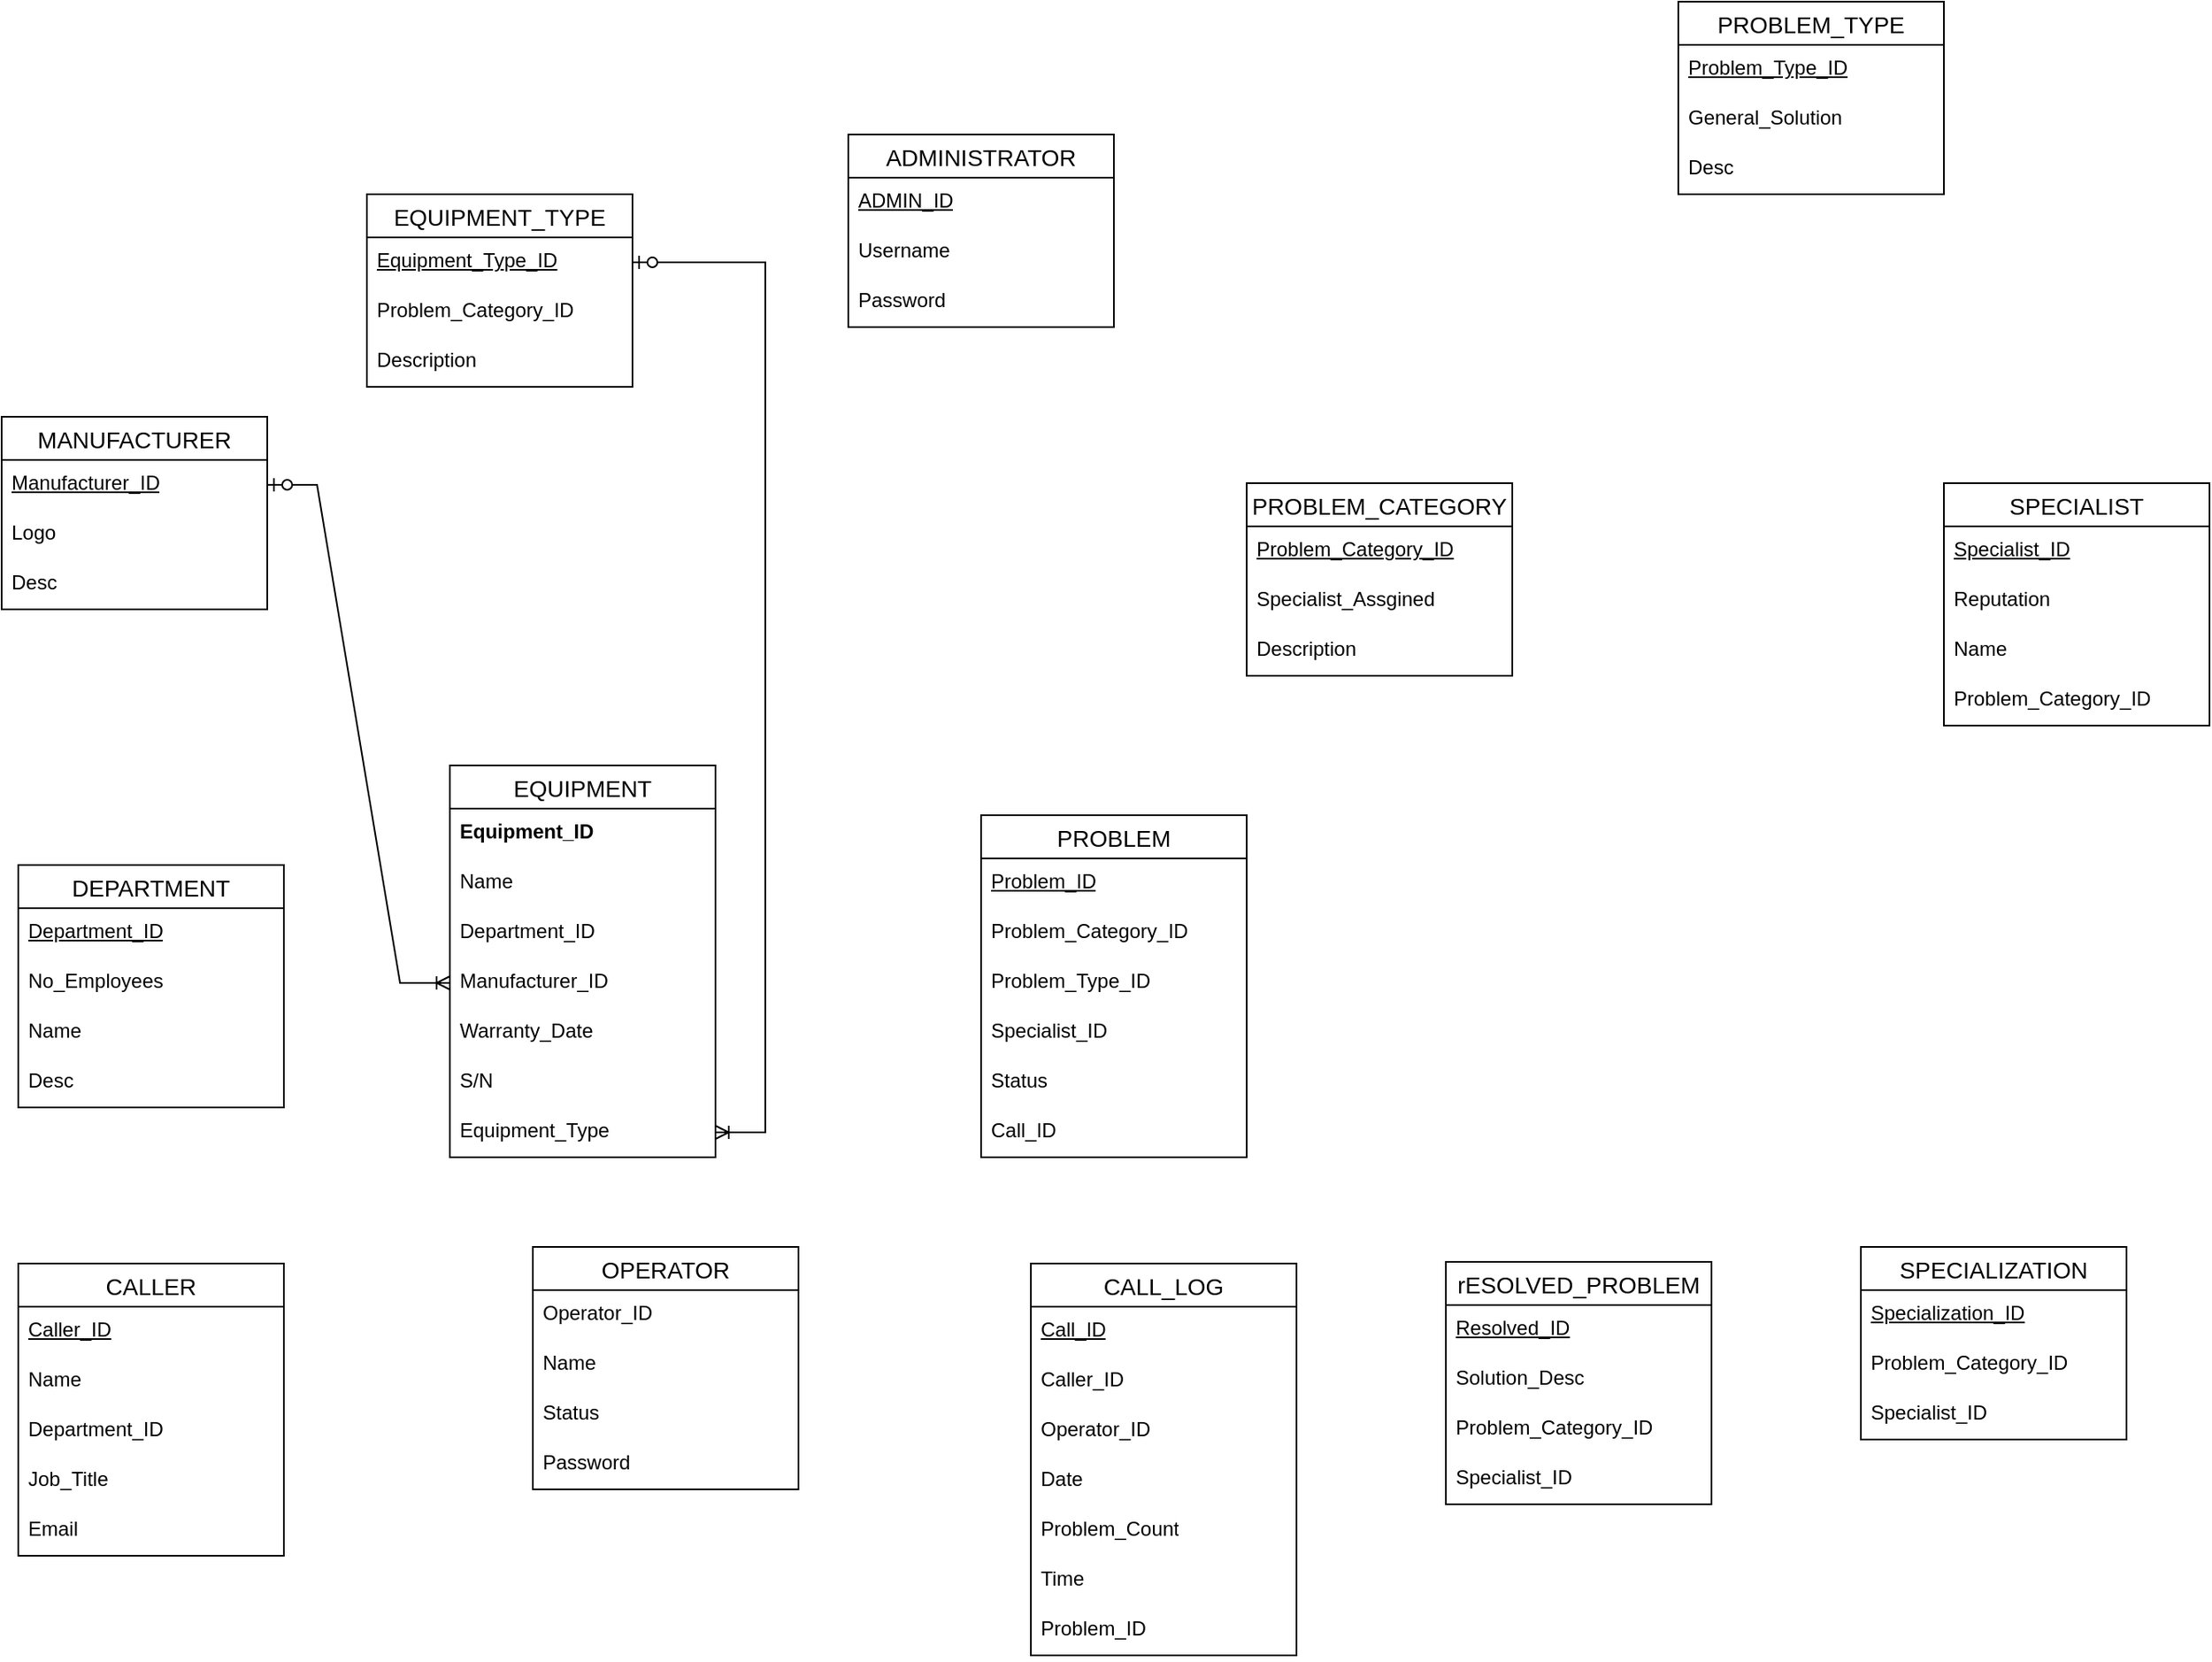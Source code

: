 <mxfile version="24.7.17">
  <diagram name="Página-1" id="eaFonjxyFe2pJm9TnOXS">
    <mxGraphModel dx="2232" dy="1990" grid="1" gridSize="10" guides="1" tooltips="1" connect="1" arrows="1" fold="1" page="1" pageScale="1" pageWidth="827" pageHeight="1169" math="0" shadow="0">
      <root>
        <mxCell id="0" />
        <mxCell id="1" parent="0" />
        <mxCell id="_DYD9YLgu9SxtCkh1yiV-3" value="PROBLEM_CATEGORY" style="swimlane;fontStyle=0;childLayout=stackLayout;horizontal=1;startSize=26;horizontalStack=0;resizeParent=1;resizeParentMax=0;resizeLast=0;collapsible=1;marginBottom=0;align=center;fontSize=14;" vertex="1" parent="1">
          <mxGeometry x="530" y="-30" width="160" height="116" as="geometry" />
        </mxCell>
        <mxCell id="_DYD9YLgu9SxtCkh1yiV-4" value="&lt;u&gt;Problem_Category_ID&lt;/u&gt;" style="text;strokeColor=none;fillColor=none;spacingLeft=4;spacingRight=4;overflow=hidden;rotatable=0;points=[[0,0.5],[1,0.5]];portConstraint=eastwest;fontSize=12;whiteSpace=wrap;html=1;" vertex="1" parent="_DYD9YLgu9SxtCkh1yiV-3">
          <mxGeometry y="26" width="160" height="30" as="geometry" />
        </mxCell>
        <mxCell id="_DYD9YLgu9SxtCkh1yiV-5" value="Specialist_Assgined" style="text;strokeColor=none;fillColor=none;spacingLeft=4;spacingRight=4;overflow=hidden;rotatable=0;points=[[0,0.5],[1,0.5]];portConstraint=eastwest;fontSize=12;whiteSpace=wrap;html=1;" vertex="1" parent="_DYD9YLgu9SxtCkh1yiV-3">
          <mxGeometry y="56" width="160" height="30" as="geometry" />
        </mxCell>
        <mxCell id="_DYD9YLgu9SxtCkh1yiV-6" value="Description" style="text;strokeColor=none;fillColor=none;spacingLeft=4;spacingRight=4;overflow=hidden;rotatable=0;points=[[0,0.5],[1,0.5]];portConstraint=eastwest;fontSize=12;whiteSpace=wrap;html=1;" vertex="1" parent="_DYD9YLgu9SxtCkh1yiV-3">
          <mxGeometry y="86" width="160" height="30" as="geometry" />
        </mxCell>
        <mxCell id="_DYD9YLgu9SxtCkh1yiV-7" value="EQUIPMENT_TYPE" style="swimlane;fontStyle=0;childLayout=stackLayout;horizontal=1;startSize=26;horizontalStack=0;resizeParent=1;resizeParentMax=0;resizeLast=0;collapsible=1;marginBottom=0;align=center;fontSize=14;" vertex="1" parent="1">
          <mxGeometry y="-204" width="160" height="116" as="geometry" />
        </mxCell>
        <mxCell id="_DYD9YLgu9SxtCkh1yiV-8" value="&lt;u&gt;Equipment_Type_ID&lt;/u&gt;" style="text;strokeColor=none;fillColor=none;spacingLeft=4;spacingRight=4;overflow=hidden;rotatable=0;points=[[0,0.5],[1,0.5]];portConstraint=eastwest;fontSize=12;whiteSpace=wrap;html=1;" vertex="1" parent="_DYD9YLgu9SxtCkh1yiV-7">
          <mxGeometry y="26" width="160" height="30" as="geometry" />
        </mxCell>
        <mxCell id="_DYD9YLgu9SxtCkh1yiV-9" value="Problem_Category_ID" style="text;strokeColor=none;fillColor=none;spacingLeft=4;spacingRight=4;overflow=hidden;rotatable=0;points=[[0,0.5],[1,0.5]];portConstraint=eastwest;fontSize=12;whiteSpace=wrap;html=1;" vertex="1" parent="_DYD9YLgu9SxtCkh1yiV-7">
          <mxGeometry y="56" width="160" height="30" as="geometry" />
        </mxCell>
        <mxCell id="_DYD9YLgu9SxtCkh1yiV-10" value="Description" style="text;strokeColor=none;fillColor=none;spacingLeft=4;spacingRight=4;overflow=hidden;rotatable=0;points=[[0,0.5],[1,0.5]];portConstraint=eastwest;fontSize=12;whiteSpace=wrap;html=1;" vertex="1" parent="_DYD9YLgu9SxtCkh1yiV-7">
          <mxGeometry y="86" width="160" height="30" as="geometry" />
        </mxCell>
        <mxCell id="_DYD9YLgu9SxtCkh1yiV-11" value="MANUFACTURER" style="swimlane;fontStyle=0;childLayout=stackLayout;horizontal=1;startSize=26;horizontalStack=0;resizeParent=1;resizeParentMax=0;resizeLast=0;collapsible=1;marginBottom=0;align=center;fontSize=14;" vertex="1" parent="1">
          <mxGeometry x="-220" y="-70" width="160" height="116" as="geometry" />
        </mxCell>
        <mxCell id="_DYD9YLgu9SxtCkh1yiV-12" value="&lt;u&gt;Manufacturer_ID&lt;/u&gt;" style="text;strokeColor=none;fillColor=none;spacingLeft=4;spacingRight=4;overflow=hidden;rotatable=0;points=[[0,0.5],[1,0.5]];portConstraint=eastwest;fontSize=12;whiteSpace=wrap;html=1;fontStyle=0" vertex="1" parent="_DYD9YLgu9SxtCkh1yiV-11">
          <mxGeometry y="26" width="160" height="30" as="geometry" />
        </mxCell>
        <mxCell id="_DYD9YLgu9SxtCkh1yiV-13" value="Logo" style="text;strokeColor=none;fillColor=none;spacingLeft=4;spacingRight=4;overflow=hidden;rotatable=0;points=[[0,0.5],[1,0.5]];portConstraint=eastwest;fontSize=12;whiteSpace=wrap;html=1;" vertex="1" parent="_DYD9YLgu9SxtCkh1yiV-11">
          <mxGeometry y="56" width="160" height="30" as="geometry" />
        </mxCell>
        <mxCell id="_DYD9YLgu9SxtCkh1yiV-14" value="Desc" style="text;strokeColor=none;fillColor=none;spacingLeft=4;spacingRight=4;overflow=hidden;rotatable=0;points=[[0,0.5],[1,0.5]];portConstraint=eastwest;fontSize=12;whiteSpace=wrap;html=1;" vertex="1" parent="_DYD9YLgu9SxtCkh1yiV-11">
          <mxGeometry y="86" width="160" height="30" as="geometry" />
        </mxCell>
        <mxCell id="_DYD9YLgu9SxtCkh1yiV-16" value="ADMINISTRATOR" style="swimlane;fontStyle=0;childLayout=stackLayout;horizontal=1;startSize=26;horizontalStack=0;resizeParent=1;resizeParentMax=0;resizeLast=0;collapsible=1;marginBottom=0;align=center;fontSize=14;" vertex="1" parent="1">
          <mxGeometry x="290" y="-240" width="160" height="116" as="geometry" />
        </mxCell>
        <mxCell id="_DYD9YLgu9SxtCkh1yiV-17" value="&lt;u&gt;ADMIN_ID&lt;/u&gt;" style="text;strokeColor=none;fillColor=none;spacingLeft=4;spacingRight=4;overflow=hidden;rotatable=0;points=[[0,0.5],[1,0.5]];portConstraint=eastwest;fontSize=12;whiteSpace=wrap;html=1;" vertex="1" parent="_DYD9YLgu9SxtCkh1yiV-16">
          <mxGeometry y="26" width="160" height="30" as="geometry" />
        </mxCell>
        <mxCell id="_DYD9YLgu9SxtCkh1yiV-18" value="Username" style="text;strokeColor=none;fillColor=none;spacingLeft=4;spacingRight=4;overflow=hidden;rotatable=0;points=[[0,0.5],[1,0.5]];portConstraint=eastwest;fontSize=12;whiteSpace=wrap;html=1;" vertex="1" parent="_DYD9YLgu9SxtCkh1yiV-16">
          <mxGeometry y="56" width="160" height="30" as="geometry" />
        </mxCell>
        <mxCell id="_DYD9YLgu9SxtCkh1yiV-19" value="Password" style="text;strokeColor=none;fillColor=none;spacingLeft=4;spacingRight=4;overflow=hidden;rotatable=0;points=[[0,0.5],[1,0.5]];portConstraint=eastwest;fontSize=12;whiteSpace=wrap;html=1;" vertex="1" parent="_DYD9YLgu9SxtCkh1yiV-16">
          <mxGeometry y="86" width="160" height="30" as="geometry" />
        </mxCell>
        <mxCell id="_DYD9YLgu9SxtCkh1yiV-20" value="DEPARTMENT" style="swimlane;fontStyle=0;childLayout=stackLayout;horizontal=1;startSize=26;horizontalStack=0;resizeParent=1;resizeParentMax=0;resizeLast=0;collapsible=1;marginBottom=0;align=center;fontSize=14;" vertex="1" parent="1">
          <mxGeometry x="-210" y="200" width="160" height="146" as="geometry" />
        </mxCell>
        <mxCell id="_DYD9YLgu9SxtCkh1yiV-21" value="&lt;u&gt;Department_ID&lt;/u&gt;" style="text;strokeColor=none;fillColor=none;spacingLeft=4;spacingRight=4;overflow=hidden;rotatable=0;points=[[0,0.5],[1,0.5]];portConstraint=eastwest;fontSize=12;whiteSpace=wrap;html=1;" vertex="1" parent="_DYD9YLgu9SxtCkh1yiV-20">
          <mxGeometry y="26" width="160" height="30" as="geometry" />
        </mxCell>
        <mxCell id="_DYD9YLgu9SxtCkh1yiV-22" value="No_Employees" style="text;strokeColor=none;fillColor=none;spacingLeft=4;spacingRight=4;overflow=hidden;rotatable=0;points=[[0,0.5],[1,0.5]];portConstraint=eastwest;fontSize=12;whiteSpace=wrap;html=1;" vertex="1" parent="_DYD9YLgu9SxtCkh1yiV-20">
          <mxGeometry y="56" width="160" height="30" as="geometry" />
        </mxCell>
        <mxCell id="_DYD9YLgu9SxtCkh1yiV-68" value="Name" style="text;strokeColor=none;fillColor=none;spacingLeft=4;spacingRight=4;overflow=hidden;rotatable=0;points=[[0,0.5],[1,0.5]];portConstraint=eastwest;fontSize=12;whiteSpace=wrap;html=1;" vertex="1" parent="_DYD9YLgu9SxtCkh1yiV-20">
          <mxGeometry y="86" width="160" height="30" as="geometry" />
        </mxCell>
        <mxCell id="_DYD9YLgu9SxtCkh1yiV-23" value="Desc" style="text;strokeColor=none;fillColor=none;spacingLeft=4;spacingRight=4;overflow=hidden;rotatable=0;points=[[0,0.5],[1,0.5]];portConstraint=eastwest;fontSize=12;whiteSpace=wrap;html=1;" vertex="1" parent="_DYD9YLgu9SxtCkh1yiV-20">
          <mxGeometry y="116" width="160" height="30" as="geometry" />
        </mxCell>
        <mxCell id="_DYD9YLgu9SxtCkh1yiV-24" value="CALLER" style="swimlane;fontStyle=0;childLayout=stackLayout;horizontal=1;startSize=26;horizontalStack=0;resizeParent=1;resizeParentMax=0;resizeLast=0;collapsible=1;marginBottom=0;align=center;fontSize=14;" vertex="1" parent="1">
          <mxGeometry x="-210" y="440" width="160" height="176" as="geometry" />
        </mxCell>
        <mxCell id="_DYD9YLgu9SxtCkh1yiV-25" value="&lt;u&gt;Caller_ID&lt;/u&gt;" style="text;strokeColor=none;fillColor=none;spacingLeft=4;spacingRight=4;overflow=hidden;rotatable=0;points=[[0,0.5],[1,0.5]];portConstraint=eastwest;fontSize=12;whiteSpace=wrap;html=1;" vertex="1" parent="_DYD9YLgu9SxtCkh1yiV-24">
          <mxGeometry y="26" width="160" height="30" as="geometry" />
        </mxCell>
        <mxCell id="_DYD9YLgu9SxtCkh1yiV-26" value="Name" style="text;strokeColor=none;fillColor=none;spacingLeft=4;spacingRight=4;overflow=hidden;rotatable=0;points=[[0,0.5],[1,0.5]];portConstraint=eastwest;fontSize=12;whiteSpace=wrap;html=1;" vertex="1" parent="_DYD9YLgu9SxtCkh1yiV-24">
          <mxGeometry y="56" width="160" height="30" as="geometry" />
        </mxCell>
        <mxCell id="_DYD9YLgu9SxtCkh1yiV-66" value="Department_ID" style="text;strokeColor=none;fillColor=none;spacingLeft=4;spacingRight=4;overflow=hidden;rotatable=0;points=[[0,0.5],[1,0.5]];portConstraint=eastwest;fontSize=12;whiteSpace=wrap;html=1;" vertex="1" parent="_DYD9YLgu9SxtCkh1yiV-24">
          <mxGeometry y="86" width="160" height="30" as="geometry" />
        </mxCell>
        <mxCell id="_DYD9YLgu9SxtCkh1yiV-27" value="Job_Title" style="text;strokeColor=none;fillColor=none;spacingLeft=4;spacingRight=4;overflow=hidden;rotatable=0;points=[[0,0.5],[1,0.5]];portConstraint=eastwest;fontSize=12;whiteSpace=wrap;html=1;" vertex="1" parent="_DYD9YLgu9SxtCkh1yiV-24">
          <mxGeometry y="116" width="160" height="30" as="geometry" />
        </mxCell>
        <mxCell id="_DYD9YLgu9SxtCkh1yiV-67" value="Email" style="text;strokeColor=none;fillColor=none;spacingLeft=4;spacingRight=4;overflow=hidden;rotatable=0;points=[[0,0.5],[1,0.5]];portConstraint=eastwest;fontSize=12;whiteSpace=wrap;html=1;" vertex="1" parent="_DYD9YLgu9SxtCkh1yiV-24">
          <mxGeometry y="146" width="160" height="30" as="geometry" />
        </mxCell>
        <mxCell id="_DYD9YLgu9SxtCkh1yiV-28" value="OPERATOR" style="swimlane;fontStyle=0;childLayout=stackLayout;horizontal=1;startSize=26;horizontalStack=0;resizeParent=1;resizeParentMax=0;resizeLast=0;collapsible=1;marginBottom=0;align=center;fontSize=14;" vertex="1" parent="1">
          <mxGeometry x="100" y="430" width="160" height="146" as="geometry" />
        </mxCell>
        <mxCell id="_DYD9YLgu9SxtCkh1yiV-29" value="Operator_ID" style="text;strokeColor=none;fillColor=none;spacingLeft=4;spacingRight=4;overflow=hidden;rotatable=0;points=[[0,0.5],[1,0.5]];portConstraint=eastwest;fontSize=12;whiteSpace=wrap;html=1;" vertex="1" parent="_DYD9YLgu9SxtCkh1yiV-28">
          <mxGeometry y="26" width="160" height="30" as="geometry" />
        </mxCell>
        <mxCell id="_DYD9YLgu9SxtCkh1yiV-30" value="Name" style="text;strokeColor=none;fillColor=none;spacingLeft=4;spacingRight=4;overflow=hidden;rotatable=0;points=[[0,0.5],[1,0.5]];portConstraint=eastwest;fontSize=12;whiteSpace=wrap;html=1;" vertex="1" parent="_DYD9YLgu9SxtCkh1yiV-28">
          <mxGeometry y="56" width="160" height="30" as="geometry" />
        </mxCell>
        <mxCell id="_DYD9YLgu9SxtCkh1yiV-65" value="Status" style="text;strokeColor=none;fillColor=none;spacingLeft=4;spacingRight=4;overflow=hidden;rotatable=0;points=[[0,0.5],[1,0.5]];portConstraint=eastwest;fontSize=12;whiteSpace=wrap;html=1;" vertex="1" parent="_DYD9YLgu9SxtCkh1yiV-28">
          <mxGeometry y="86" width="160" height="30" as="geometry" />
        </mxCell>
        <mxCell id="_DYD9YLgu9SxtCkh1yiV-31" value="Password" style="text;strokeColor=none;fillColor=none;spacingLeft=4;spacingRight=4;overflow=hidden;rotatable=0;points=[[0,0.5],[1,0.5]];portConstraint=eastwest;fontSize=12;whiteSpace=wrap;html=1;" vertex="1" parent="_DYD9YLgu9SxtCkh1yiV-28">
          <mxGeometry y="116" width="160" height="30" as="geometry" />
        </mxCell>
        <mxCell id="_DYD9YLgu9SxtCkh1yiV-32" value="CALL_LOG" style="swimlane;fontStyle=0;childLayout=stackLayout;horizontal=1;startSize=26;horizontalStack=0;resizeParent=1;resizeParentMax=0;resizeLast=0;collapsible=1;marginBottom=0;align=center;fontSize=14;" vertex="1" parent="1">
          <mxGeometry x="400" y="440" width="160" height="236" as="geometry" />
        </mxCell>
        <mxCell id="_DYD9YLgu9SxtCkh1yiV-33" value="&lt;u&gt;Call_ID&lt;/u&gt;" style="text;strokeColor=none;fillColor=none;spacingLeft=4;spacingRight=4;overflow=hidden;rotatable=0;points=[[0,0.5],[1,0.5]];portConstraint=eastwest;fontSize=12;whiteSpace=wrap;html=1;" vertex="1" parent="_DYD9YLgu9SxtCkh1yiV-32">
          <mxGeometry y="26" width="160" height="30" as="geometry" />
        </mxCell>
        <mxCell id="_DYD9YLgu9SxtCkh1yiV-34" value="Caller_ID" style="text;strokeColor=none;fillColor=none;spacingLeft=4;spacingRight=4;overflow=hidden;rotatable=0;points=[[0,0.5],[1,0.5]];portConstraint=eastwest;fontSize=12;whiteSpace=wrap;html=1;" vertex="1" parent="_DYD9YLgu9SxtCkh1yiV-32">
          <mxGeometry y="56" width="160" height="30" as="geometry" />
        </mxCell>
        <mxCell id="_DYD9YLgu9SxtCkh1yiV-73" value="Operator_ID" style="text;strokeColor=none;fillColor=none;spacingLeft=4;spacingRight=4;overflow=hidden;rotatable=0;points=[[0,0.5],[1,0.5]];portConstraint=eastwest;fontSize=12;whiteSpace=wrap;html=1;" vertex="1" parent="_DYD9YLgu9SxtCkh1yiV-32">
          <mxGeometry y="86" width="160" height="30" as="geometry" />
        </mxCell>
        <mxCell id="_DYD9YLgu9SxtCkh1yiV-74" value="Date" style="text;strokeColor=none;fillColor=none;spacingLeft=4;spacingRight=4;overflow=hidden;rotatable=0;points=[[0,0.5],[1,0.5]];portConstraint=eastwest;fontSize=12;whiteSpace=wrap;html=1;" vertex="1" parent="_DYD9YLgu9SxtCkh1yiV-32">
          <mxGeometry y="116" width="160" height="30" as="geometry" />
        </mxCell>
        <mxCell id="_DYD9YLgu9SxtCkh1yiV-75" value="Problem_Count" style="text;strokeColor=none;fillColor=none;spacingLeft=4;spacingRight=4;overflow=hidden;rotatable=0;points=[[0,0.5],[1,0.5]];portConstraint=eastwest;fontSize=12;whiteSpace=wrap;html=1;" vertex="1" parent="_DYD9YLgu9SxtCkh1yiV-32">
          <mxGeometry y="146" width="160" height="30" as="geometry" />
        </mxCell>
        <mxCell id="_DYD9YLgu9SxtCkh1yiV-76" value="Time" style="text;strokeColor=none;fillColor=none;spacingLeft=4;spacingRight=4;overflow=hidden;rotatable=0;points=[[0,0.5],[1,0.5]];portConstraint=eastwest;fontSize=12;whiteSpace=wrap;html=1;" vertex="1" parent="_DYD9YLgu9SxtCkh1yiV-32">
          <mxGeometry y="176" width="160" height="30" as="geometry" />
        </mxCell>
        <mxCell id="_DYD9YLgu9SxtCkh1yiV-35" value="Problem_ID" style="text;strokeColor=none;fillColor=none;spacingLeft=4;spacingRight=4;overflow=hidden;rotatable=0;points=[[0,0.5],[1,0.5]];portConstraint=eastwest;fontSize=12;whiteSpace=wrap;html=1;" vertex="1" parent="_DYD9YLgu9SxtCkh1yiV-32">
          <mxGeometry y="206" width="160" height="30" as="geometry" />
        </mxCell>
        <mxCell id="_DYD9YLgu9SxtCkh1yiV-36" value="PROBLEM" style="swimlane;fontStyle=0;childLayout=stackLayout;horizontal=1;startSize=26;horizontalStack=0;resizeParent=1;resizeParentMax=0;resizeLast=0;collapsible=1;marginBottom=0;align=center;fontSize=14;" vertex="1" parent="1">
          <mxGeometry x="370" y="170" width="160" height="206" as="geometry" />
        </mxCell>
        <mxCell id="_DYD9YLgu9SxtCkh1yiV-37" value="&lt;u&gt;Problem_ID&lt;/u&gt;" style="text;strokeColor=none;fillColor=none;spacingLeft=4;spacingRight=4;overflow=hidden;rotatable=0;points=[[0,0.5],[1,0.5]];portConstraint=eastwest;fontSize=12;whiteSpace=wrap;html=1;" vertex="1" parent="_DYD9YLgu9SxtCkh1yiV-36">
          <mxGeometry y="26" width="160" height="30" as="geometry" />
        </mxCell>
        <mxCell id="_DYD9YLgu9SxtCkh1yiV-38" value="Problem_Category_ID" style="text;strokeColor=none;fillColor=none;spacingLeft=4;spacingRight=4;overflow=hidden;rotatable=0;points=[[0,0.5],[1,0.5]];portConstraint=eastwest;fontSize=12;whiteSpace=wrap;html=1;" vertex="1" parent="_DYD9YLgu9SxtCkh1yiV-36">
          <mxGeometry y="56" width="160" height="30" as="geometry" />
        </mxCell>
        <mxCell id="_DYD9YLgu9SxtCkh1yiV-70" value="Problem_Type_ID" style="text;strokeColor=none;fillColor=none;spacingLeft=4;spacingRight=4;overflow=hidden;rotatable=0;points=[[0,0.5],[1,0.5]];portConstraint=eastwest;fontSize=12;whiteSpace=wrap;html=1;" vertex="1" parent="_DYD9YLgu9SxtCkh1yiV-36">
          <mxGeometry y="86" width="160" height="30" as="geometry" />
        </mxCell>
        <mxCell id="_DYD9YLgu9SxtCkh1yiV-71" value="Specialist_ID" style="text;strokeColor=none;fillColor=none;spacingLeft=4;spacingRight=4;overflow=hidden;rotatable=0;points=[[0,0.5],[1,0.5]];portConstraint=eastwest;fontSize=12;whiteSpace=wrap;html=1;" vertex="1" parent="_DYD9YLgu9SxtCkh1yiV-36">
          <mxGeometry y="116" width="160" height="30" as="geometry" />
        </mxCell>
        <mxCell id="_DYD9YLgu9SxtCkh1yiV-72" value="Status" style="text;strokeColor=none;fillColor=none;spacingLeft=4;spacingRight=4;overflow=hidden;rotatable=0;points=[[0,0.5],[1,0.5]];portConstraint=eastwest;fontSize=12;whiteSpace=wrap;html=1;" vertex="1" parent="_DYD9YLgu9SxtCkh1yiV-36">
          <mxGeometry y="146" width="160" height="30" as="geometry" />
        </mxCell>
        <mxCell id="_DYD9YLgu9SxtCkh1yiV-39" value="Call_ID" style="text;strokeColor=none;fillColor=none;spacingLeft=4;spacingRight=4;overflow=hidden;rotatable=0;points=[[0,0.5],[1,0.5]];portConstraint=eastwest;fontSize=12;whiteSpace=wrap;html=1;" vertex="1" parent="_DYD9YLgu9SxtCkh1yiV-36">
          <mxGeometry y="176" width="160" height="30" as="geometry" />
        </mxCell>
        <mxCell id="_DYD9YLgu9SxtCkh1yiV-40" value="EQUIPMENT" style="swimlane;fontStyle=0;childLayout=stackLayout;horizontal=1;startSize=26;horizontalStack=0;resizeParent=1;resizeParentMax=0;resizeLast=0;collapsible=1;marginBottom=0;align=center;fontSize=14;" vertex="1" parent="1">
          <mxGeometry x="50" y="140" width="160" height="236" as="geometry" />
        </mxCell>
        <mxCell id="_DYD9YLgu9SxtCkh1yiV-41" value="Equipment_ID" style="text;strokeColor=none;fillColor=none;spacingLeft=4;spacingRight=4;overflow=hidden;rotatable=0;points=[[0,0.5],[1,0.5]];portConstraint=eastwest;fontSize=12;whiteSpace=wrap;html=1;fontStyle=1" vertex="1" parent="_DYD9YLgu9SxtCkh1yiV-40">
          <mxGeometry y="26" width="160" height="30" as="geometry" />
        </mxCell>
        <mxCell id="_DYD9YLgu9SxtCkh1yiV-42" value="Name" style="text;strokeColor=none;fillColor=none;spacingLeft=4;spacingRight=4;overflow=hidden;rotatable=0;points=[[0,0.5],[1,0.5]];portConstraint=eastwest;fontSize=12;whiteSpace=wrap;html=1;" vertex="1" parent="_DYD9YLgu9SxtCkh1yiV-40">
          <mxGeometry y="56" width="160" height="30" as="geometry" />
        </mxCell>
        <mxCell id="_DYD9YLgu9SxtCkh1yiV-62" value="Department_ID" style="text;strokeColor=none;fillColor=none;spacingLeft=4;spacingRight=4;overflow=hidden;rotatable=0;points=[[0,0.5],[1,0.5]];portConstraint=eastwest;fontSize=12;whiteSpace=wrap;html=1;" vertex="1" parent="_DYD9YLgu9SxtCkh1yiV-40">
          <mxGeometry y="86" width="160" height="30" as="geometry" />
        </mxCell>
        <mxCell id="_DYD9YLgu9SxtCkh1yiV-63" value="Manufacturer_ID" style="text;strokeColor=none;fillColor=none;spacingLeft=4;spacingRight=4;overflow=hidden;rotatable=0;points=[[0,0.5],[1,0.5]];portConstraint=eastwest;fontSize=12;whiteSpace=wrap;html=1;" vertex="1" parent="_DYD9YLgu9SxtCkh1yiV-40">
          <mxGeometry y="116" width="160" height="30" as="geometry" />
        </mxCell>
        <mxCell id="_DYD9YLgu9SxtCkh1yiV-64" value="Warranty_Date" style="text;strokeColor=none;fillColor=none;spacingLeft=4;spacingRight=4;overflow=hidden;rotatable=0;points=[[0,0.5],[1,0.5]];portConstraint=eastwest;fontSize=12;whiteSpace=wrap;html=1;" vertex="1" parent="_DYD9YLgu9SxtCkh1yiV-40">
          <mxGeometry y="146" width="160" height="30" as="geometry" />
        </mxCell>
        <mxCell id="_DYD9YLgu9SxtCkh1yiV-43" value="S/N" style="text;strokeColor=none;fillColor=none;spacingLeft=4;spacingRight=4;overflow=hidden;rotatable=0;points=[[0,0.5],[1,0.5]];portConstraint=eastwest;fontSize=12;whiteSpace=wrap;html=1;" vertex="1" parent="_DYD9YLgu9SxtCkh1yiV-40">
          <mxGeometry y="176" width="160" height="30" as="geometry" />
        </mxCell>
        <mxCell id="_DYD9YLgu9SxtCkh1yiV-85" value="Equipment_Type" style="text;strokeColor=none;fillColor=none;spacingLeft=4;spacingRight=4;overflow=hidden;rotatable=0;points=[[0,0.5],[1,0.5]];portConstraint=eastwest;fontSize=12;whiteSpace=wrap;html=1;" vertex="1" parent="_DYD9YLgu9SxtCkh1yiV-40">
          <mxGeometry y="206" width="160" height="30" as="geometry" />
        </mxCell>
        <mxCell id="_DYD9YLgu9SxtCkh1yiV-44" value="PROBLEM_TYPE" style="swimlane;fontStyle=0;childLayout=stackLayout;horizontal=1;startSize=26;horizontalStack=0;resizeParent=1;resizeParentMax=0;resizeLast=0;collapsible=1;marginBottom=0;align=center;fontSize=14;" vertex="1" parent="1">
          <mxGeometry x="790" y="-320" width="160" height="116" as="geometry" />
        </mxCell>
        <mxCell id="_DYD9YLgu9SxtCkh1yiV-45" value="&lt;u&gt;Problem_Type_ID&lt;/u&gt;" style="text;strokeColor=none;fillColor=none;spacingLeft=4;spacingRight=4;overflow=hidden;rotatable=0;points=[[0,0.5],[1,0.5]];portConstraint=eastwest;fontSize=12;whiteSpace=wrap;html=1;" vertex="1" parent="_DYD9YLgu9SxtCkh1yiV-44">
          <mxGeometry y="26" width="160" height="30" as="geometry" />
        </mxCell>
        <mxCell id="_DYD9YLgu9SxtCkh1yiV-46" value="General_Solution" style="text;strokeColor=none;fillColor=none;spacingLeft=4;spacingRight=4;overflow=hidden;rotatable=0;points=[[0,0.5],[1,0.5]];portConstraint=eastwest;fontSize=12;whiteSpace=wrap;html=1;" vertex="1" parent="_DYD9YLgu9SxtCkh1yiV-44">
          <mxGeometry y="56" width="160" height="30" as="geometry" />
        </mxCell>
        <mxCell id="_DYD9YLgu9SxtCkh1yiV-47" value="Desc" style="text;strokeColor=none;fillColor=none;spacingLeft=4;spacingRight=4;overflow=hidden;rotatable=0;points=[[0,0.5],[1,0.5]];portConstraint=eastwest;fontSize=12;whiteSpace=wrap;html=1;" vertex="1" parent="_DYD9YLgu9SxtCkh1yiV-44">
          <mxGeometry y="86" width="160" height="30" as="geometry" />
        </mxCell>
        <mxCell id="_DYD9YLgu9SxtCkh1yiV-48" value="SPECIALIST" style="swimlane;fontStyle=0;childLayout=stackLayout;horizontal=1;startSize=26;horizontalStack=0;resizeParent=1;resizeParentMax=0;resizeLast=0;collapsible=1;marginBottom=0;align=center;fontSize=14;" vertex="1" parent="1">
          <mxGeometry x="950" y="-30" width="160" height="146" as="geometry" />
        </mxCell>
        <mxCell id="_DYD9YLgu9SxtCkh1yiV-49" value="&lt;u&gt;Specialist_ID&lt;/u&gt;" style="text;strokeColor=none;fillColor=none;spacingLeft=4;spacingRight=4;overflow=hidden;rotatable=0;points=[[0,0.5],[1,0.5]];portConstraint=eastwest;fontSize=12;whiteSpace=wrap;html=1;" vertex="1" parent="_DYD9YLgu9SxtCkh1yiV-48">
          <mxGeometry y="26" width="160" height="30" as="geometry" />
        </mxCell>
        <mxCell id="_DYD9YLgu9SxtCkh1yiV-50" value="Reputation" style="text;strokeColor=none;fillColor=none;spacingLeft=4;spacingRight=4;overflow=hidden;rotatable=0;points=[[0,0.5],[1,0.5]];portConstraint=eastwest;fontSize=12;whiteSpace=wrap;html=1;" vertex="1" parent="_DYD9YLgu9SxtCkh1yiV-48">
          <mxGeometry y="56" width="160" height="30" as="geometry" />
        </mxCell>
        <mxCell id="_DYD9YLgu9SxtCkh1yiV-69" value="Name" style="text;strokeColor=none;fillColor=none;spacingLeft=4;spacingRight=4;overflow=hidden;rotatable=0;points=[[0,0.5],[1,0.5]];portConstraint=eastwest;fontSize=12;whiteSpace=wrap;html=1;" vertex="1" parent="_DYD9YLgu9SxtCkh1yiV-48">
          <mxGeometry y="86" width="160" height="30" as="geometry" />
        </mxCell>
        <mxCell id="_DYD9YLgu9SxtCkh1yiV-51" value="Problem_Category_ID" style="text;strokeColor=none;fillColor=none;spacingLeft=4;spacingRight=4;overflow=hidden;rotatable=0;points=[[0,0.5],[1,0.5]];portConstraint=eastwest;fontSize=12;whiteSpace=wrap;html=1;" vertex="1" parent="_DYD9YLgu9SxtCkh1yiV-48">
          <mxGeometry y="116" width="160" height="30" as="geometry" />
        </mxCell>
        <mxCell id="_DYD9YLgu9SxtCkh1yiV-52" value="rESOLVED_PROBLEM" style="swimlane;fontStyle=0;childLayout=stackLayout;horizontal=1;startSize=26;horizontalStack=0;resizeParent=1;resizeParentMax=0;resizeLast=0;collapsible=1;marginBottom=0;align=center;fontSize=14;" vertex="1" parent="1">
          <mxGeometry x="650" y="439" width="160" height="146" as="geometry" />
        </mxCell>
        <mxCell id="_DYD9YLgu9SxtCkh1yiV-53" value="&lt;u&gt;Resolved_ID&lt;/u&gt;" style="text;strokeColor=none;fillColor=none;spacingLeft=4;spacingRight=4;overflow=hidden;rotatable=0;points=[[0,0.5],[1,0.5]];portConstraint=eastwest;fontSize=12;whiteSpace=wrap;html=1;" vertex="1" parent="_DYD9YLgu9SxtCkh1yiV-52">
          <mxGeometry y="26" width="160" height="30" as="geometry" />
        </mxCell>
        <mxCell id="_DYD9YLgu9SxtCkh1yiV-54" value="Solution_Desc" style="text;strokeColor=none;fillColor=none;spacingLeft=4;spacingRight=4;overflow=hidden;rotatable=0;points=[[0,0.5],[1,0.5]];portConstraint=eastwest;fontSize=12;whiteSpace=wrap;html=1;" vertex="1" parent="_DYD9YLgu9SxtCkh1yiV-52">
          <mxGeometry y="56" width="160" height="30" as="geometry" />
        </mxCell>
        <mxCell id="_DYD9YLgu9SxtCkh1yiV-55" value="Problem_Category_ID" style="text;strokeColor=none;fillColor=none;spacingLeft=4;spacingRight=4;overflow=hidden;rotatable=0;points=[[0,0.5],[1,0.5]];portConstraint=eastwest;fontSize=12;whiteSpace=wrap;html=1;" vertex="1" parent="_DYD9YLgu9SxtCkh1yiV-52">
          <mxGeometry y="86" width="160" height="30" as="geometry" />
        </mxCell>
        <mxCell id="_DYD9YLgu9SxtCkh1yiV-77" value="Specialist_ID" style="text;strokeColor=none;fillColor=none;spacingLeft=4;spacingRight=4;overflow=hidden;rotatable=0;points=[[0,0.5],[1,0.5]];portConstraint=eastwest;fontSize=12;whiteSpace=wrap;html=1;" vertex="1" parent="_DYD9YLgu9SxtCkh1yiV-52">
          <mxGeometry y="116" width="160" height="30" as="geometry" />
        </mxCell>
        <mxCell id="_DYD9YLgu9SxtCkh1yiV-78" value="SPECIALIZATION" style="swimlane;fontStyle=0;childLayout=stackLayout;horizontal=1;startSize=26;horizontalStack=0;resizeParent=1;resizeParentMax=0;resizeLast=0;collapsible=1;marginBottom=0;align=center;fontSize=14;" vertex="1" parent="1">
          <mxGeometry x="900" y="430" width="160" height="116" as="geometry" />
        </mxCell>
        <mxCell id="_DYD9YLgu9SxtCkh1yiV-79" value="&lt;u&gt;Specialization_ID&lt;/u&gt;" style="text;strokeColor=none;fillColor=none;spacingLeft=4;spacingRight=4;overflow=hidden;rotatable=0;points=[[0,0.5],[1,0.5]];portConstraint=eastwest;fontSize=12;whiteSpace=wrap;html=1;" vertex="1" parent="_DYD9YLgu9SxtCkh1yiV-78">
          <mxGeometry y="26" width="160" height="30" as="geometry" />
        </mxCell>
        <mxCell id="_DYD9YLgu9SxtCkh1yiV-81" value="Problem_Category_ID" style="text;strokeColor=none;fillColor=none;spacingLeft=4;spacingRight=4;overflow=hidden;rotatable=0;points=[[0,0.5],[1,0.5]];portConstraint=eastwest;fontSize=12;whiteSpace=wrap;html=1;" vertex="1" parent="_DYD9YLgu9SxtCkh1yiV-78">
          <mxGeometry y="56" width="160" height="30" as="geometry" />
        </mxCell>
        <mxCell id="_DYD9YLgu9SxtCkh1yiV-82" value="Specialist_ID" style="text;strokeColor=none;fillColor=none;spacingLeft=4;spacingRight=4;overflow=hidden;rotatable=0;points=[[0,0.5],[1,0.5]];portConstraint=eastwest;fontSize=12;whiteSpace=wrap;html=1;" vertex="1" parent="_DYD9YLgu9SxtCkh1yiV-78">
          <mxGeometry y="86" width="160" height="30" as="geometry" />
        </mxCell>
        <mxCell id="_DYD9YLgu9SxtCkh1yiV-83" value="" style="edgeStyle=entityRelationEdgeStyle;fontSize=12;html=1;endArrow=ERoneToMany;startArrow=ERzeroToOne;rounded=0;" edge="1" parent="1" source="_DYD9YLgu9SxtCkh1yiV-12" target="_DYD9YLgu9SxtCkh1yiV-63">
          <mxGeometry width="100" height="100" relative="1" as="geometry">
            <mxPoint x="400" y="380" as="sourcePoint" />
            <mxPoint x="500" y="280" as="targetPoint" />
          </mxGeometry>
        </mxCell>
        <mxCell id="_DYD9YLgu9SxtCkh1yiV-86" value="" style="edgeStyle=entityRelationEdgeStyle;fontSize=12;html=1;endArrow=ERoneToMany;startArrow=ERzeroToOne;rounded=0;" edge="1" parent="1" source="_DYD9YLgu9SxtCkh1yiV-8" target="_DYD9YLgu9SxtCkh1yiV-85">
          <mxGeometry width="100" height="100" relative="1" as="geometry">
            <mxPoint x="170" y="-146" as="sourcePoint" />
            <mxPoint x="120" y="-670" as="targetPoint" />
          </mxGeometry>
        </mxCell>
      </root>
    </mxGraphModel>
  </diagram>
</mxfile>

